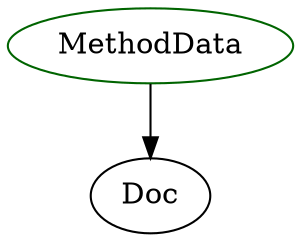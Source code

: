 digraph methoddata{
MethodData -> Doc;
MethodData	[shape=oval, color=darkgreen, label="MethodData"];
}
